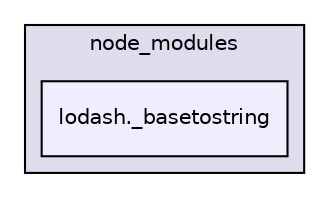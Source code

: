 digraph "gulp-src/node_modules/gulp/node_modules/gulp-util/node_modules/lodash.template/node_modules/lodash._basetostring" {
  compound=true
  node [ fontsize="10", fontname="Helvetica"];
  edge [ labelfontsize="10", labelfontname="Helvetica"];
  subgraph clusterdir_344bc0b0c256049750c2768880d1d4ed {
    graph [ bgcolor="#ddddee", pencolor="black", label="node_modules" fontname="Helvetica", fontsize="10", URL="dir_344bc0b0c256049750c2768880d1d4ed.html"]
  dir_1108a91a3c02e6e2f32e7eb472b6229b [shape=box, label="lodash._basetostring", style="filled", fillcolor="#eeeeff", pencolor="black", URL="dir_1108a91a3c02e6e2f32e7eb472b6229b.html"];
  }
}
